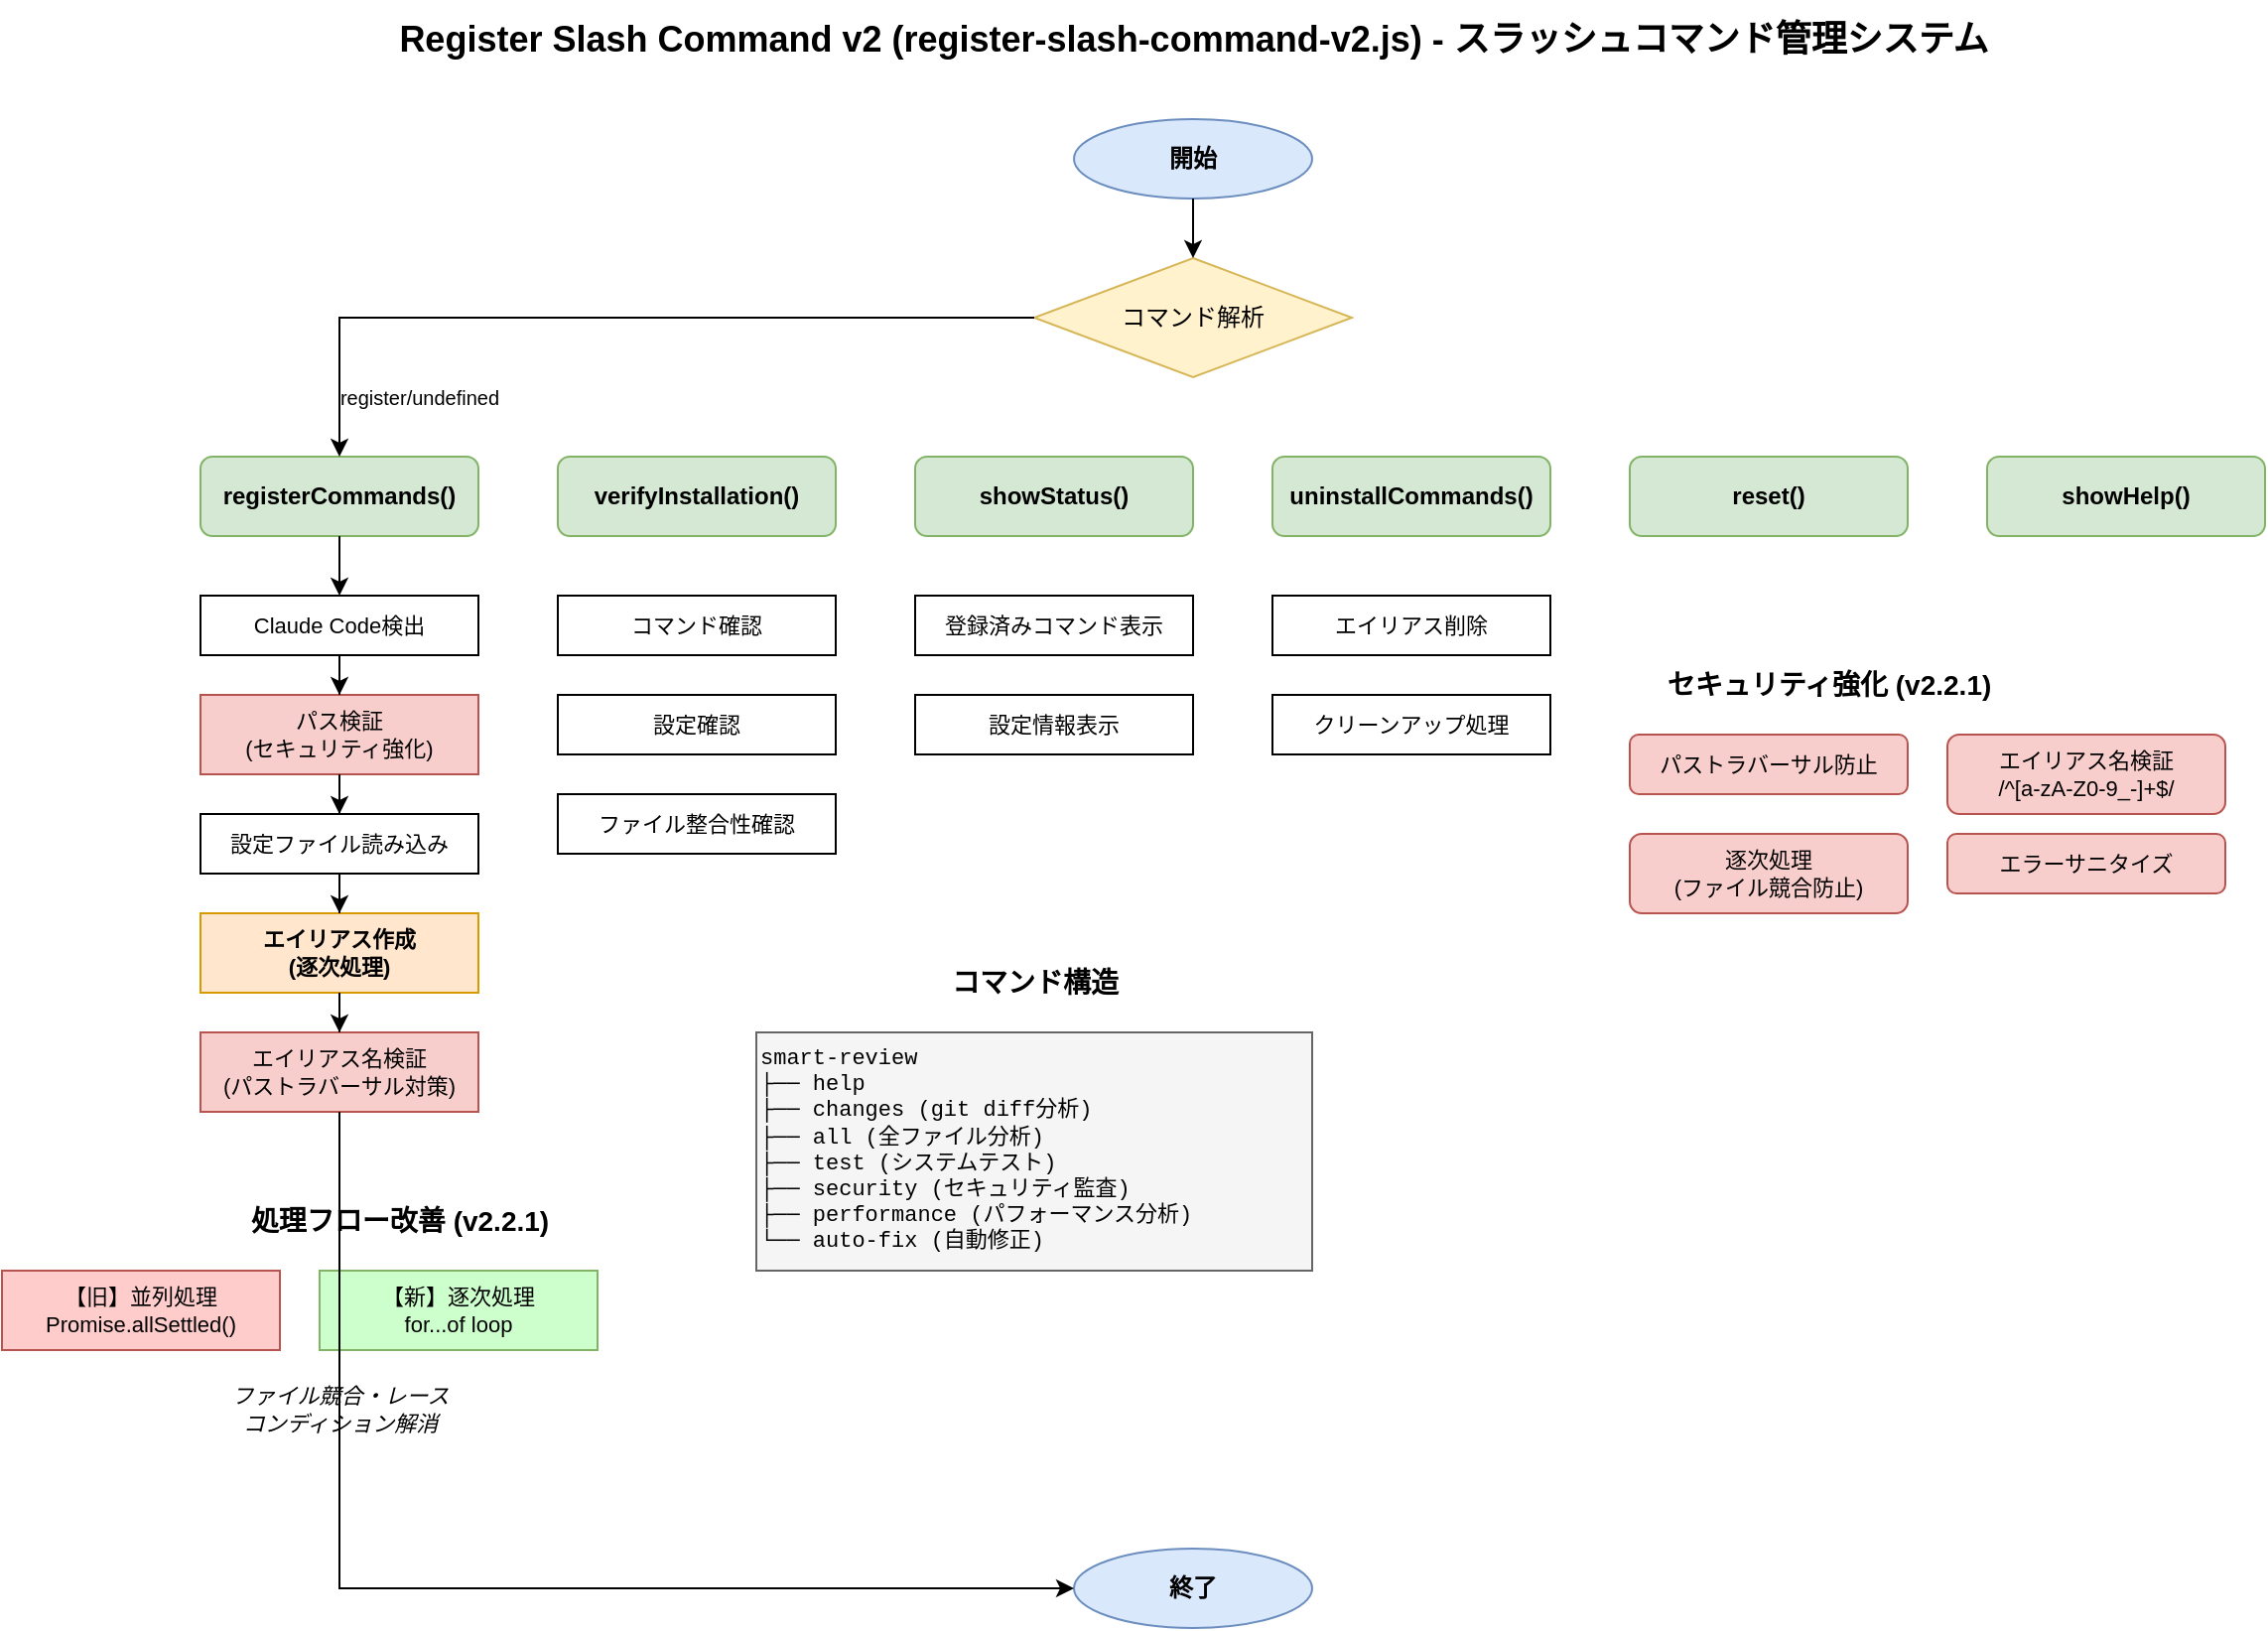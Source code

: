 <?xml version="1.0" encoding="UTF-8"?>
<mxfile version="21.0.0" type="device">
  <diagram name="Register Slash Command v2 Flow" id="register-slash-command-v2-process">
    <mxGraphModel dx="1434" dy="798" grid="1" gridSize="10" guides="1" tooltips="1" connect="1" arrows="1" fold="1" page="1" pageScale="1" pageWidth="1400" pageHeight="1000" math="0" shadow="0">
      <root>
        <mxCell id="0" />
        <mxCell id="1" parent="0" />
        
        <!-- Title -->
        <mxCell id="title" value="Register Slash Command v2 (register-slash-command-v2.js) - スラッシュコマンド管理システム" style="text;html=1;align=center;verticalAlign=middle;resizable=0;points=[];autosize=1;strokeColor=none;fillColor=none;fontSize=18;fontStyle=1" vertex="1" parent="1">
          <mxGeometry x="350" y="20" width="700" height="40" as="geometry" />
        </mxCell>
        
        <!-- Start -->
        <mxCell id="start" value="開始" style="ellipse;whiteSpace=wrap;html=1;fillColor=#dae8fc;strokeColor=#6c8ebf;fontSize=12;fontStyle=1" vertex="1" parent="1">
          <mxGeometry x="640" y="80" width="120" height="40" as="geometry" />
        </mxCell>
        
        <!-- Command Check -->
        <mxCell id="cmd-check" value="コマンド解析" style="rhombus;whiteSpace=wrap;html=1;fillColor=#fff2cc;strokeColor=#d6b656;fontSize=12" vertex="1" parent="1">
          <mxGeometry x="620" y="150" width="160" height="60" as="geometry" />
        </mxCell>
        
        <!-- Register Path -->
        <mxCell id="register" value="registerCommands()" style="rounded=1;whiteSpace=wrap;html=1;fillColor=#d5e8d4;strokeColor=#82b366;fontSize=12;fontStyle=1" vertex="1" parent="1">
          <mxGeometry x="200" y="250" width="140" height="40" as="geometry" />
        </mxCell>
        
        <mxCell id="detect-claude" value="Claude Code検出" style="rounded=0;whiteSpace=wrap;html=1;fontSize=11" vertex="1" parent="1">
          <mxGeometry x="200" y="320" width="140" height="30" as="geometry" />
        </mxCell>
        
        <mxCell id="validate-path" value="パス検証&#xa;(セキュリティ強化)" style="rounded=0;whiteSpace=wrap;html=1;fillColor=#f8cecc;strokeColor=#b85450;fontSize=11" vertex="1" parent="1">
          <mxGeometry x="200" y="370" width="140" height="40" as="geometry" />
        </mxCell>
        
        <mxCell id="load-config" value="設定ファイル読み込み" style="rounded=0;whiteSpace=wrap;html=1;fontSize=11" vertex="1" parent="1">
          <mxGeometry x="200" y="430" width="140" height="30" as="geometry" />
        </mxCell>
        
        <mxCell id="create-aliases" value="エイリアス作成&#xa;(逐次処理)" style="rounded=0;whiteSpace=wrap;html=1;fillColor=#ffe6cc;strokeColor=#d79b00;fontSize=11;fontStyle=1" vertex="1" parent="1">
          <mxGeometry x="200" y="480" width="140" height="40" as="geometry" />
        </mxCell>
        
        <mxCell id="validate-alias" value="エイリアス名検証&#xa;(パストラバーサル対策)" style="rounded=0;whiteSpace=wrap;html=1;fillColor=#f8cecc;strokeColor=#b85450;fontSize=11" vertex="1" parent="1">
          <mxGeometry x="200" y="540" width="140" height="40" as="geometry" />
        </mxCell>
        
        <!-- Verify Path -->
        <mxCell id="verify" value="verifyInstallation()" style="rounded=1;whiteSpace=wrap;html=1;fillColor=#d5e8d4;strokeColor=#82b366;fontSize=12;fontStyle=1" vertex="1" parent="1">
          <mxGeometry x="380" y="250" width="140" height="40" as="geometry" />
        </mxCell>
        
        <mxCell id="check-commands" value="コマンド確認" style="rounded=0;whiteSpace=wrap;html=1;fontSize=11" vertex="1" parent="1">
          <mxGeometry x="380" y="320" width="140" height="30" as="geometry" />
        </mxCell>
        
        <mxCell id="check-config" value="設定確認" style="rounded=0;whiteSpace=wrap;html=1;fontSize=11" vertex="1" parent="1">
          <mxGeometry x="380" y="370" width="140" height="30" as="geometry" />
        </mxCell>
        
        <mxCell id="validate-files" value="ファイル整合性確認" style="rounded=0;whiteSpace=wrap;html=1;fontSize=11" vertex="1" parent="1">
          <mxGeometry x="380" y="420" width="140" height="30" as="geometry" />
        </mxCell>
        
        <!-- Status Path -->
        <mxCell id="status" value="showStatus()" style="rounded=1;whiteSpace=wrap;html=1;fillColor=#d5e8d4;strokeColor=#82b366;fontSize=12;fontStyle=1" vertex="1" parent="1">
          <mxGeometry x="560" y="250" width="140" height="40" as="geometry" />
        </mxCell>
        
        <mxCell id="display-registered" value="登録済みコマンド表示" style="rounded=0;whiteSpace=wrap;html=1;fontSize=11" vertex="1" parent="1">
          <mxGeometry x="560" y="320" width="140" height="30" as="geometry" />
        </mxCell>
        
        <mxCell id="display-config" value="設定情報表示" style="rounded=0;whiteSpace=wrap;html=1;fontSize=11" vertex="1" parent="1">
          <mxGeometry x="560" y="370" width="140" height="30" as="geometry" />
        </mxCell>
        
        <!-- Uninstall Path -->
        <mxCell id="uninstall" value="uninstallCommands()" style="rounded=1;whiteSpace=wrap;html=1;fillColor=#d5e8d4;strokeColor=#82b366;fontSize=12;fontStyle=1" vertex="1" parent="1">
          <mxGeometry x="740" y="250" width="140" height="40" as="geometry" />
        </mxCell>
        
        <mxCell id="remove-aliases" value="エイリアス削除" style="rounded=0;whiteSpace=wrap;html=1;fontSize=11" vertex="1" parent="1">
          <mxGeometry x="740" y="320" width="140" height="30" as="geometry" />
        </mxCell>
        
        <mxCell id="cleanup" value="クリーンアップ処理" style="rounded=0;whiteSpace=wrap;html=1;fontSize=11" vertex="1" parent="1">
          <mxGeometry x="740" y="370" width="140" height="30" as="geometry" />
        </mxCell>
        
        <!-- Reset Path -->
        <mxCell id="reset" value="reset()" style="rounded=1;whiteSpace=wrap;html=1;fillColor=#d5e8d4;strokeColor=#82b366;fontSize=12;fontStyle=1" vertex="1" parent="1">
          <mxGeometry x="920" y="250" width="140" height="40" as="geometry" />
        </mxCell>
        
        <!-- Help Path -->
        <mxCell id="help" value="showHelp()" style="rounded=1;whiteSpace=wrap;html=1;fillColor=#d5e8d4;strokeColor=#82b366;fontSize=12;fontStyle=1" vertex="1" parent="1">
          <mxGeometry x="1100" y="250" width="140" height="40" as="geometry" />
        </mxCell>
        
        <!-- Security Features Box (v2.2.1) -->
        <mxCell id="security-title" value="セキュリティ強化 (v2.2.1)" style="text;html=1;align=center;verticalAlign=middle;resizable=0;points=[];autosize=1;strokeColor=none;fillColor=none;fontSize=14;fontStyle=1" vertex="1" parent="1">
          <mxGeometry x="920" y="350" width="200" height="30" as="geometry" />
        </mxCell>
        
        <mxCell id="path-traversal" value="パストラバーサル防止" style="rounded=1;whiteSpace=wrap;html=1;fillColor=#f8cecc;strokeColor=#b85450;fontSize=11" vertex="1" parent="1">
          <mxGeometry x="920" y="390" width="140" height="30" as="geometry" />
        </mxCell>
        
        <mxCell id="alias-validation" value="エイリアス名検証&#xa;/^[a-zA-Z0-9_-]+$/" style="rounded=1;whiteSpace=wrap;html=1;fillColor=#f8cecc;strokeColor=#b85450;fontSize=11" vertex="1" parent="1">
          <mxGeometry x="1080" y="390" width="140" height="40" as="geometry" />
        </mxCell>
        
        <mxCell id="sequential-process" value="逐次処理&#xa;(ファイル競合防止)" style="rounded=1;whiteSpace=wrap;html=1;fillColor=#f8cecc;strokeColor=#b85450;fontSize=11" vertex="1" parent="1">
          <mxGeometry x="920" y="440" width="140" height="40" as="geometry" />
        </mxCell>
        
        <mxCell id="error-sanitize" value="エラーサニタイズ" style="rounded=1;whiteSpace=wrap;html=1;fillColor=#f8cecc;strokeColor=#b85450;fontSize=11" vertex="1" parent="1">
          <mxGeometry x="1080" y="440" width="140" height="30" as="geometry" />
        </mxCell>
        
        <!-- Command Structure -->
        <mxCell id="cmd-structure-title" value="コマンド構造" style="text;html=1;align=center;verticalAlign=middle;resizable=0;points=[];autosize=1;strokeColor=none;fillColor=none;fontSize=14;fontStyle=1" vertex="1" parent="1">
          <mxGeometry x="560" y="500" width="120" height="30" as="geometry" />
        </mxCell>
        
        <mxCell id="cmd-list" value="smart-review&#xa;├── help&#xa;├── changes (git diff分析)&#xa;├── all (全ファイル分析)&#xa;├── test (システムテスト)&#xa;├── security (セキュリティ監査)&#xa;├── performance (パフォーマンス分析)&#xa;└── auto-fix (自動修正)" style="text;html=1;align=left;verticalAlign=top;resizable=0;points=[];autosize=1;strokeColor=#666666;fillColor=#f5f5f5;fontSize=11;fontFamily=Courier New" vertex="1" parent="1">
          <mxGeometry x="480" y="540" width="280" height="120" as="geometry" />
        </mxCell>
        
        <!-- Processing Flow -->
        <mxCell id="flow-title" value="処理フロー改善 (v2.2.1)" style="text;html=1;align=center;verticalAlign=middle;resizable=0;points=[];autosize=1;strokeColor=none;fillColor=none;fontSize=14;fontStyle=1" vertex="1" parent="1">
          <mxGeometry x="200" y="620" width="200" height="30" as="geometry" />
        </mxCell>
        
        <mxCell id="before-flow" value="【旧】並列処理&#xa;Promise.allSettled()" style="rounded=0;whiteSpace=wrap;html=1;fillColor=#ffcccc;strokeColor=#b85450;fontSize=11" vertex="1" parent="1">
          <mxGeometry x="100" y="660" width="140" height="40" as="geometry" />
        </mxCell>
        
        <mxCell id="after-flow" value="【新】逐次処理&#xa;for...of loop" style="rounded=0;whiteSpace=wrap;html=1;fillColor=#ccffcc;strokeColor=#82b366;fontSize=11" vertex="1" parent="1">
          <mxGeometry x="260" y="660" width="140" height="40" as="geometry" />
        </mxCell>
        
        <mxCell id="improvement" value="ファイル競合・レース&#xa;コンディション解消" style="text;html=1;align=center;verticalAlign=middle;resizable=0;points=[];autosize=1;strokeColor=none;fillColor=none;fontSize=11;fontStyle=2" vertex="1" parent="1">
          <mxGeometry x="200" y="710" width="140" height="40" as="geometry" />
        </mxCell>
        
        <!-- Arrows -->
        <mxCell id="arrow1" style="edgeStyle=orthogonalEdgeStyle;rounded=0;orthogonalLoop=1;jettySize=auto;html=1;" edge="1" parent="1" source="start" target="cmd-check">
          <mxGeometry relative="1" as="geometry" />
        </mxCell>
        
        <mxCell id="arrow2" style="edgeStyle=orthogonalEdgeStyle;rounded=0;orthogonalLoop=1;jettySize=auto;html=1;" edge="1" parent="1" source="cmd-check" target="register">
          <mxGeometry relative="1" as="geometry">
            <Array as="points">
              <mxPoint x="270" y="180" />
            </Array>
          </mxGeometry>
        </mxCell>
        
        <mxCell id="label-register" value="register/undefined" style="text;html=1;align=center;verticalAlign=middle;resizable=0;points=[];autosize=1;strokeColor=none;fillColor=none;fontSize=10" vertex="1" parent="1">
          <mxGeometry x="250" y="210" width="120" height="20" as="geometry" />
        </mxCell>
        
        <mxCell id="arrow3" style="edgeStyle=orthogonalEdgeStyle;rounded=0;orthogonalLoop=1;jettySize=auto;html=1;" edge="1" parent="1" source="register" target="detect-claude">
          <mxGeometry relative="1" as="geometry" />
        </mxCell>
        
        <mxCell id="arrow4" style="edgeStyle=orthogonalEdgeStyle;rounded=0;orthogonalLoop=1;jettySize=auto;html=1;" edge="1" parent="1" source="detect-claude" target="validate-path">
          <mxGeometry relative="1" as="geometry" />
        </mxCell>
        
        <mxCell id="arrow5" style="edgeStyle=orthogonalEdgeStyle;rounded=0;orthogonalLoop=1;jettySize=auto;html=1;" edge="1" parent="1" source="validate-path" target="load-config">
          <mxGeometry relative="1" as="geometry" />
        </mxCell>
        
        <mxCell id="arrow6" style="edgeStyle=orthogonalEdgeStyle;rounded=0;orthogonalLoop=1;jettySize=auto;html=1;" edge="1" parent="1" source="load-config" target="create-aliases">
          <mxGeometry relative="1" as="geometry" />
        </mxCell>
        
        <mxCell id="arrow7" style="edgeStyle=orthogonalEdgeStyle;rounded=0;orthogonalLoop=1;jettySize=auto;html=1;" edge="1" parent="1" source="create-aliases" target="validate-alias">
          <mxGeometry relative="1" as="geometry" />
        </mxCell>
        
        <!-- End -->
        <mxCell id="end" value="終了" style="ellipse;whiteSpace=wrap;html=1;fillColor=#dae8fc;strokeColor=#6c8ebf;fontSize=12;fontStyle=1" vertex="1" parent="1">
          <mxGeometry x="640" y="800" width="120" height="40" as="geometry" />
        </mxCell>
        
        <mxCell id="arrow-end" style="edgeStyle=orthogonalEdgeStyle;rounded=0;orthogonalLoop=1;jettySize=auto;html=1;" edge="1" parent="1" source="validate-alias" target="end">
          <mxGeometry relative="1" as="geometry">
            <Array as="points">
              <mxPoint x="270" y="820" />
            </Array>
          </mxGeometry>
        </mxCell>
        
      </root>
    </mxGraphModel>
  </diagram>
</mxfile>